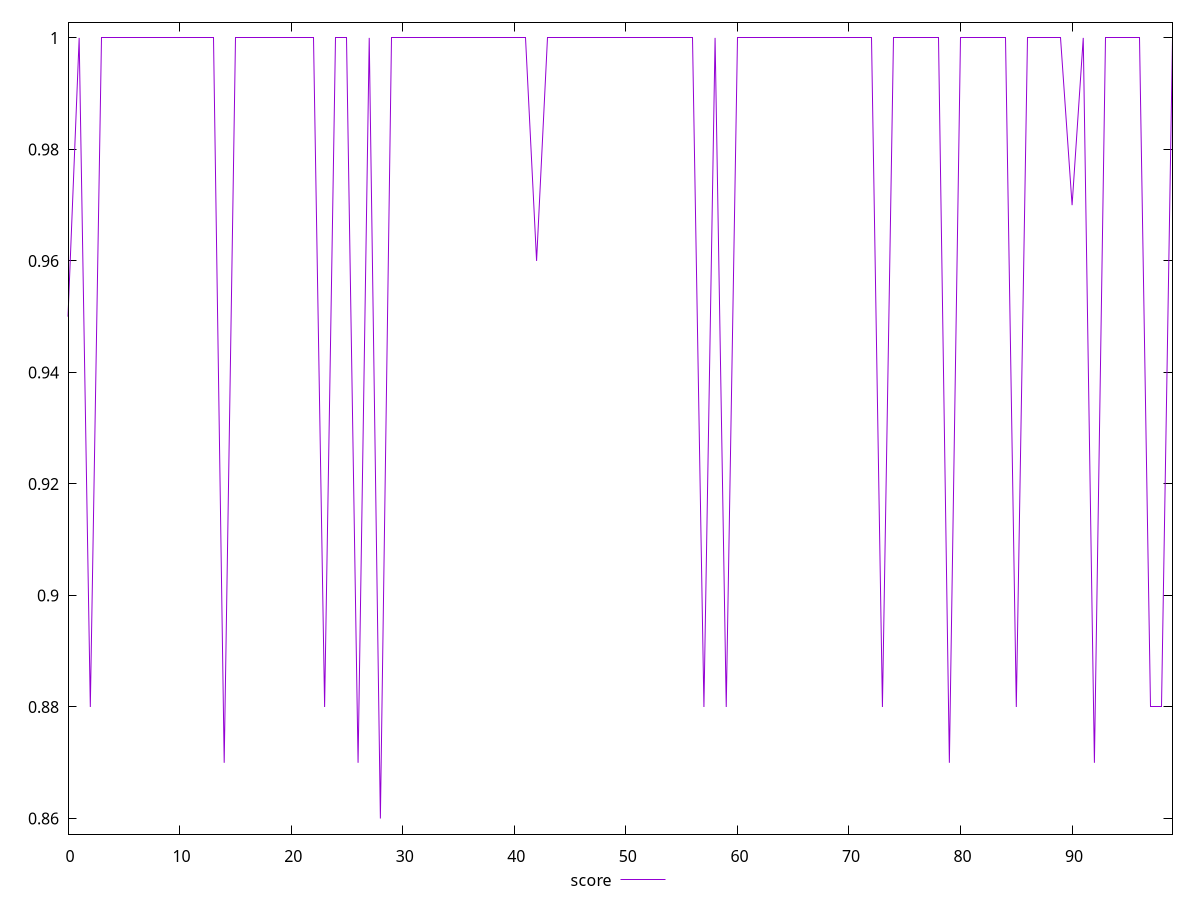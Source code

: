 reset

$score <<EOF
0 0.95
1 1
2 0.88
3 1
4 1
5 1
6 1
7 1
8 1
9 1
10 1
11 1
12 1
13 1
14 0.87
15 1
16 1
17 1
18 1
19 1
20 1
21 1
22 1
23 0.88
24 1
25 1
26 0.87
27 1
28 0.86
29 1
30 1
31 1
32 1
33 1
34 1
35 1
36 1
37 1
38 1
39 1
40 1
41 1
42 0.96
43 1
44 1
45 1
46 1
47 1
48 1
49 1
50 1
51 1
52 1
53 1
54 1
55 1
56 1
57 0.88
58 1
59 0.88
60 1
61 1
62 1
63 1
64 1
65 1
66 1
67 1
68 1
69 1
70 1
71 1
72 1
73 0.88
74 1
75 1
76 1
77 1
78 1
79 0.87
80 1
81 1
82 1
83 1
84 1
85 0.88
86 1
87 1
88 1
89 1
90 0.97
91 1
92 0.87
93 1
94 1
95 1
96 1
97 0.88
98 0.88
99 1
EOF

set key outside below
set xrange [0:99]
set yrange [0.8572:1.0028]
set trange [0.8572:1.0028]
set terminal svg size 640, 500 enhanced background rgb 'white'
set output "report_00015_2021-02-09T16-11-33.973Z/unminified-javascript/samples/pages+cached/score/values.svg"

plot $score title "score" with line

reset
